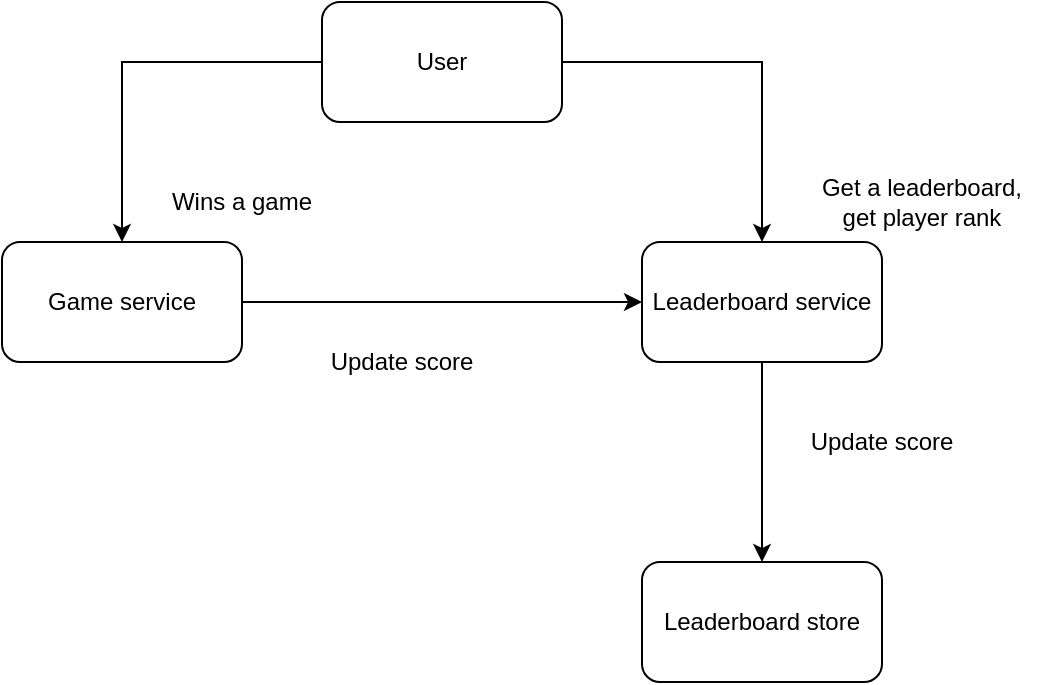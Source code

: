 <mxfile version="24.3.1" type="device">
  <diagram id="bc47vRQSer-DN1HRI0ml" name="Page-1">
    <mxGraphModel dx="882" dy="578" grid="1" gridSize="10" guides="1" tooltips="1" connect="1" arrows="1" fold="1" page="1" pageScale="1" pageWidth="850" pageHeight="1100" math="0" shadow="0">
      <root>
        <mxCell id="0" />
        <mxCell id="1" parent="0" />
        <mxCell id="2DAcRyDnYsfqnFuds7LR-6" style="edgeStyle=orthogonalEdgeStyle;rounded=0;orthogonalLoop=1;jettySize=auto;html=1;exitX=1;exitY=0.5;exitDx=0;exitDy=0;entryX=0;entryY=0.5;entryDx=0;entryDy=0;" edge="1" parent="1" source="2DAcRyDnYsfqnFuds7LR-1" target="2DAcRyDnYsfqnFuds7LR-3">
          <mxGeometry relative="1" as="geometry" />
        </mxCell>
        <mxCell id="2DAcRyDnYsfqnFuds7LR-1" value="Game service" style="rounded=1;whiteSpace=wrap;html=1;" vertex="1" parent="1">
          <mxGeometry x="80" y="160" width="120" height="60" as="geometry" />
        </mxCell>
        <mxCell id="2DAcRyDnYsfqnFuds7LR-5" style="edgeStyle=orthogonalEdgeStyle;rounded=0;orthogonalLoop=1;jettySize=auto;html=1;exitX=0;exitY=0.5;exitDx=0;exitDy=0;" edge="1" parent="1" source="2DAcRyDnYsfqnFuds7LR-2" target="2DAcRyDnYsfqnFuds7LR-1">
          <mxGeometry relative="1" as="geometry" />
        </mxCell>
        <mxCell id="2DAcRyDnYsfqnFuds7LR-7" style="edgeStyle=orthogonalEdgeStyle;rounded=0;orthogonalLoop=1;jettySize=auto;html=1;exitX=1;exitY=0.5;exitDx=0;exitDy=0;entryX=0.5;entryY=0;entryDx=0;entryDy=0;" edge="1" parent="1" source="2DAcRyDnYsfqnFuds7LR-2" target="2DAcRyDnYsfqnFuds7LR-3">
          <mxGeometry relative="1" as="geometry" />
        </mxCell>
        <mxCell id="2DAcRyDnYsfqnFuds7LR-2" value="User" style="rounded=1;whiteSpace=wrap;html=1;" vertex="1" parent="1">
          <mxGeometry x="240" y="40" width="120" height="60" as="geometry" />
        </mxCell>
        <mxCell id="2DAcRyDnYsfqnFuds7LR-8" style="edgeStyle=orthogonalEdgeStyle;rounded=0;orthogonalLoop=1;jettySize=auto;html=1;exitX=0.5;exitY=1;exitDx=0;exitDy=0;" edge="1" parent="1" source="2DAcRyDnYsfqnFuds7LR-3" target="2DAcRyDnYsfqnFuds7LR-4">
          <mxGeometry relative="1" as="geometry" />
        </mxCell>
        <mxCell id="2DAcRyDnYsfqnFuds7LR-3" value="Leaderboard service" style="rounded=1;whiteSpace=wrap;html=1;" vertex="1" parent="1">
          <mxGeometry x="400" y="160" width="120" height="60" as="geometry" />
        </mxCell>
        <mxCell id="2DAcRyDnYsfqnFuds7LR-4" value="Leaderboard store" style="rounded=1;whiteSpace=wrap;html=1;" vertex="1" parent="1">
          <mxGeometry x="400" y="320" width="120" height="60" as="geometry" />
        </mxCell>
        <mxCell id="2DAcRyDnYsfqnFuds7LR-9" value="Wins a game" style="text;html=1;align=center;verticalAlign=middle;whiteSpace=wrap;rounded=0;" vertex="1" parent="1">
          <mxGeometry x="160" y="120" width="80" height="40" as="geometry" />
        </mxCell>
        <mxCell id="2DAcRyDnYsfqnFuds7LR-10" value="Get a leaderboard, get player rank" style="text;html=1;align=center;verticalAlign=middle;whiteSpace=wrap;rounded=0;" vertex="1" parent="1">
          <mxGeometry x="480" y="120" width="120" height="40" as="geometry" />
        </mxCell>
        <mxCell id="2DAcRyDnYsfqnFuds7LR-11" value="Update score" style="text;html=1;align=center;verticalAlign=middle;whiteSpace=wrap;rounded=0;" vertex="1" parent="1">
          <mxGeometry x="240" y="200" width="80" height="40" as="geometry" />
        </mxCell>
        <mxCell id="2DAcRyDnYsfqnFuds7LR-12" value="Update score" style="text;html=1;align=center;verticalAlign=middle;whiteSpace=wrap;rounded=0;" vertex="1" parent="1">
          <mxGeometry x="480" y="240" width="80" height="40" as="geometry" />
        </mxCell>
      </root>
    </mxGraphModel>
  </diagram>
</mxfile>
